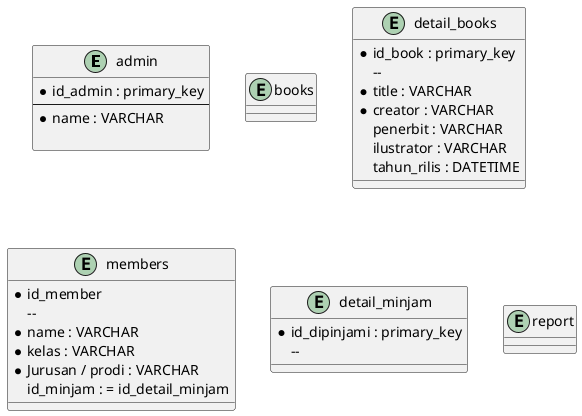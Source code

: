 @startuml
entity admin{
    * id_admin : primary_key
    --
    * name : VARCHAR
    
}
entity books{

}
entity detail_books{
    * id_book : primary_key
    -- 
    * title : VARCHAR
    * creator : VARCHAR
    penerbit : VARCHAR
    ilustrator : VARCHAR
    tahun_rilis : DATETIME
}
entity members{
    * id_member
    -- 
    * name : VARCHAR 
    * kelas : VARCHAR
    * Jurusan / prodi : VARCHAR
    id_minjam : = id_detail_minjam
}
entity detail_minjam{
    * id_dipinjami : primary_key
    -- 

}
entity report{

}
@enduml